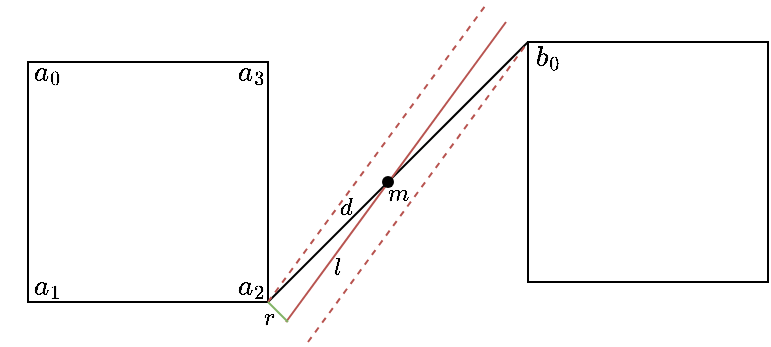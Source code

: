 <mxfile version="22.1.16" type="google">
  <diagram name="Seite-1" id="JKfUcDUWxy_bVrAHnnVk">
    <mxGraphModel grid="1" page="1" gridSize="10" guides="1" tooltips="1" connect="1" arrows="1" fold="1" pageScale="1" pageWidth="827" pageHeight="1169" math="1" shadow="0">
      <root>
        <mxCell id="0" />
        <mxCell id="1" parent="0" />
        <mxCell id="ZJ_xtMzWlrCGFLCFmXiV-1" value="" style="rounded=0;whiteSpace=wrap;html=1;fillColor=none;" vertex="1" parent="1">
          <mxGeometry x="240" y="120" width="120" height="120" as="geometry" />
        </mxCell>
        <mxCell id="ZJ_xtMzWlrCGFLCFmXiV-2" value="" style="rounded=0;whiteSpace=wrap;html=1;fillColor=none;" vertex="1" parent="1">
          <mxGeometry x="490" y="110" width="120" height="120" as="geometry" />
        </mxCell>
        <mxCell id="ZJ_xtMzWlrCGFLCFmXiV-3" value="" style="endArrow=none;html=1;rounded=0;exitX=1;exitY=1;exitDx=0;exitDy=0;entryX=0;entryY=0;entryDx=0;entryDy=0;" edge="1" parent="1" source="ZJ_xtMzWlrCGFLCFmXiV-1" target="ZJ_xtMzWlrCGFLCFmXiV-2">
          <mxGeometry width="50" height="50" relative="1" as="geometry">
            <mxPoint x="440" y="140" as="sourcePoint" />
            <mxPoint x="460" y="80" as="targetPoint" />
          </mxGeometry>
        </mxCell>
        <mxCell id="ZJ_xtMzWlrCGFLCFmXiV-4" value="$$a_0$$" style="text;html=1;strokeColor=none;fillColor=none;align=center;verticalAlign=middle;whiteSpace=wrap;rounded=0;" vertex="1" parent="1">
          <mxGeometry x="240" y="120" width="20" height="10" as="geometry" />
        </mxCell>
        <mxCell id="ZJ_xtMzWlrCGFLCFmXiV-6" value="$$a_1$$" style="text;html=1;strokeColor=none;fillColor=none;align=center;verticalAlign=middle;whiteSpace=wrap;rounded=0;" vertex="1" parent="1">
          <mxGeometry x="240" y="227" width="20" height="10" as="geometry" />
        </mxCell>
        <mxCell id="ZJ_xtMzWlrCGFLCFmXiV-8" value="$$a_2$$" style="text;html=1;strokeColor=none;fillColor=none;align=center;verticalAlign=middle;whiteSpace=wrap;rounded=0;" vertex="1" parent="1">
          <mxGeometry x="342" y="227" width="20" height="10" as="geometry" />
        </mxCell>
        <mxCell id="ZJ_xtMzWlrCGFLCFmXiV-9" value="$$a_3$$" style="text;html=1;strokeColor=none;fillColor=none;align=center;verticalAlign=middle;whiteSpace=wrap;rounded=0;" vertex="1" parent="1">
          <mxGeometry x="342" y="120" width="20" height="10" as="geometry" />
        </mxCell>
        <mxCell id="ZJ_xtMzWlrCGFLCFmXiV-10" value="$$b_0$$" style="text;html=1;strokeColor=none;fillColor=none;align=center;verticalAlign=middle;whiteSpace=wrap;rounded=0;" vertex="1" parent="1">
          <mxGeometry x="490" y="113" width="20" height="10" as="geometry" />
        </mxCell>
        <mxCell id="ZJ_xtMzWlrCGFLCFmXiV-13" value="$$\small m$$" style="text;html=1;strokeColor=none;fillColor=none;align=center;verticalAlign=middle;whiteSpace=wrap;rounded=0;" vertex="1" parent="1">
          <mxGeometry x="414.5" y="180" width="20" height="10" as="geometry" />
        </mxCell>
        <mxCell id="ZJ_xtMzWlrCGFLCFmXiV-15" value="" style="endArrow=none;html=1;rounded=0;fillColor=#f8cecc;strokeColor=#b85450;dashed=1;" edge="1" parent="1">
          <mxGeometry width="50" height="50" relative="1" as="geometry">
            <mxPoint x="380" y="260" as="sourcePoint" />
            <mxPoint x="490" y="110" as="targetPoint" />
          </mxGeometry>
        </mxCell>
        <mxCell id="ZJ_xtMzWlrCGFLCFmXiV-16" value="" style="endArrow=none;html=1;rounded=0;fillColor=#f8cecc;strokeColor=#b85450;dashed=1;" edge="1" parent="1">
          <mxGeometry width="50" height="50" relative="1" as="geometry">
            <mxPoint x="360" y="240" as="sourcePoint" />
            <mxPoint x="470" y="90" as="targetPoint" />
          </mxGeometry>
        </mxCell>
        <mxCell id="ZJ_xtMzWlrCGFLCFmXiV-17" value="$$\small d$$" style="text;html=1;strokeColor=none;fillColor=none;align=center;verticalAlign=middle;whiteSpace=wrap;rounded=0;" vertex="1" parent="1">
          <mxGeometry x="389" y="187" width="20" height="10" as="geometry" />
        </mxCell>
        <mxCell id="ZJ_xtMzWlrCGFLCFmXiV-14" value="" style="endArrow=none;html=1;rounded=0;fillColor=#f8cecc;strokeColor=#b85450;" edge="1" parent="1">
          <mxGeometry width="50" height="50" relative="1" as="geometry">
            <mxPoint x="369" y="250" as="sourcePoint" />
            <mxPoint x="479" y="100" as="targetPoint" />
          </mxGeometry>
        </mxCell>
        <mxCell id="ZJ_xtMzWlrCGFLCFmXiV-11" value="" style="ellipse;whiteSpace=wrap;html=1;strokeColor=none;fillColor=#000000;aspect=fixed;" vertex="1" parent="1">
          <mxGeometry x="417" y="177" width="6" height="6" as="geometry" />
        </mxCell>
        <mxCell id="ZJ_xtMzWlrCGFLCFmXiV-18" value="" style="endArrow=none;html=1;rounded=0;fillColor=#d5e8d4;strokeColor=#82b366;exitX=1;exitY=1;exitDx=0;exitDy=0;" edge="1" parent="1" source="ZJ_xtMzWlrCGFLCFmXiV-1">
          <mxGeometry width="50" height="50" relative="1" as="geometry">
            <mxPoint x="342" y="280" as="sourcePoint" />
            <mxPoint x="370" y="250" as="targetPoint" />
          </mxGeometry>
        </mxCell>
        <mxCell id="ZJ_xtMzWlrCGFLCFmXiV-20" value="$$\small r$$" style="text;html=1;strokeColor=none;fillColor=none;align=center;verticalAlign=middle;whiteSpace=wrap;rounded=0;" vertex="1" parent="1">
          <mxGeometry x="356" y="242" width="10" height="10" as="geometry" />
        </mxCell>
        <mxCell id="ZJ_xtMzWlrCGFLCFmXiV-21" value="$$\small l$$" style="text;html=1;strokeColor=none;fillColor=none;align=center;verticalAlign=middle;whiteSpace=wrap;rounded=0;" vertex="1" parent="1">
          <mxGeometry x="390" y="217" width="10" height="10" as="geometry" />
        </mxCell>
      </root>
    </mxGraphModel>
  </diagram>
</mxfile>
